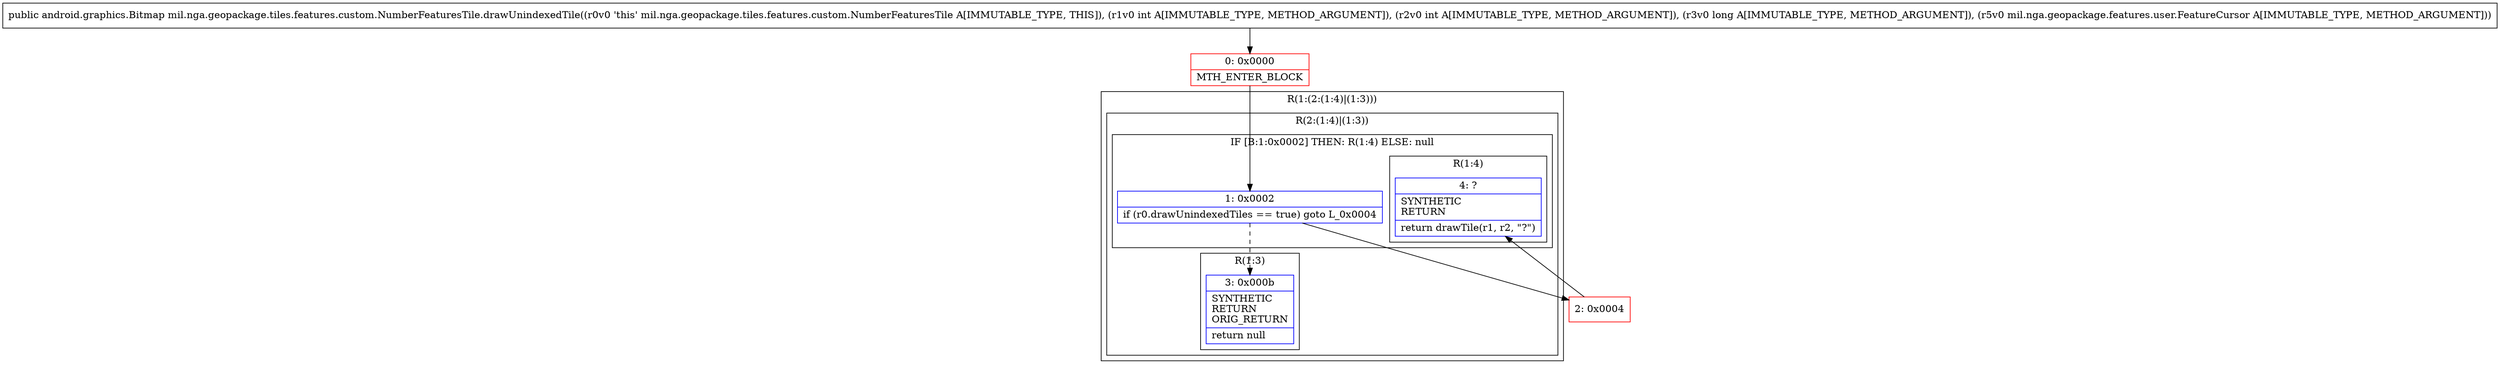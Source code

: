 digraph "CFG formil.nga.geopackage.tiles.features.custom.NumberFeaturesTile.drawUnindexedTile(IIJLmil\/nga\/geopackage\/features\/user\/FeatureCursor;)Landroid\/graphics\/Bitmap;" {
subgraph cluster_Region_312098204 {
label = "R(1:(2:(1:4)|(1:3)))";
node [shape=record,color=blue];
subgraph cluster_Region_941744801 {
label = "R(2:(1:4)|(1:3))";
node [shape=record,color=blue];
subgraph cluster_IfRegion_1004766497 {
label = "IF [B:1:0x0002] THEN: R(1:4) ELSE: null";
node [shape=record,color=blue];
Node_1 [shape=record,label="{1\:\ 0x0002|if (r0.drawUnindexedTiles == true) goto L_0x0004\l}"];
subgraph cluster_Region_10945133 {
label = "R(1:4)";
node [shape=record,color=blue];
Node_4 [shape=record,label="{4\:\ ?|SYNTHETIC\lRETURN\l|return drawTile(r1, r2, \"?\")\l}"];
}
}
subgraph cluster_Region_1133685048 {
label = "R(1:3)";
node [shape=record,color=blue];
Node_3 [shape=record,label="{3\:\ 0x000b|SYNTHETIC\lRETURN\lORIG_RETURN\l|return null\l}"];
}
}
}
Node_0 [shape=record,color=red,label="{0\:\ 0x0000|MTH_ENTER_BLOCK\l}"];
Node_2 [shape=record,color=red,label="{2\:\ 0x0004}"];
MethodNode[shape=record,label="{public android.graphics.Bitmap mil.nga.geopackage.tiles.features.custom.NumberFeaturesTile.drawUnindexedTile((r0v0 'this' mil.nga.geopackage.tiles.features.custom.NumberFeaturesTile A[IMMUTABLE_TYPE, THIS]), (r1v0 int A[IMMUTABLE_TYPE, METHOD_ARGUMENT]), (r2v0 int A[IMMUTABLE_TYPE, METHOD_ARGUMENT]), (r3v0 long A[IMMUTABLE_TYPE, METHOD_ARGUMENT]), (r5v0 mil.nga.geopackage.features.user.FeatureCursor A[IMMUTABLE_TYPE, METHOD_ARGUMENT])) }"];
MethodNode -> Node_0;
Node_1 -> Node_2;
Node_1 -> Node_3[style=dashed];
Node_0 -> Node_1;
Node_2 -> Node_4;
}

